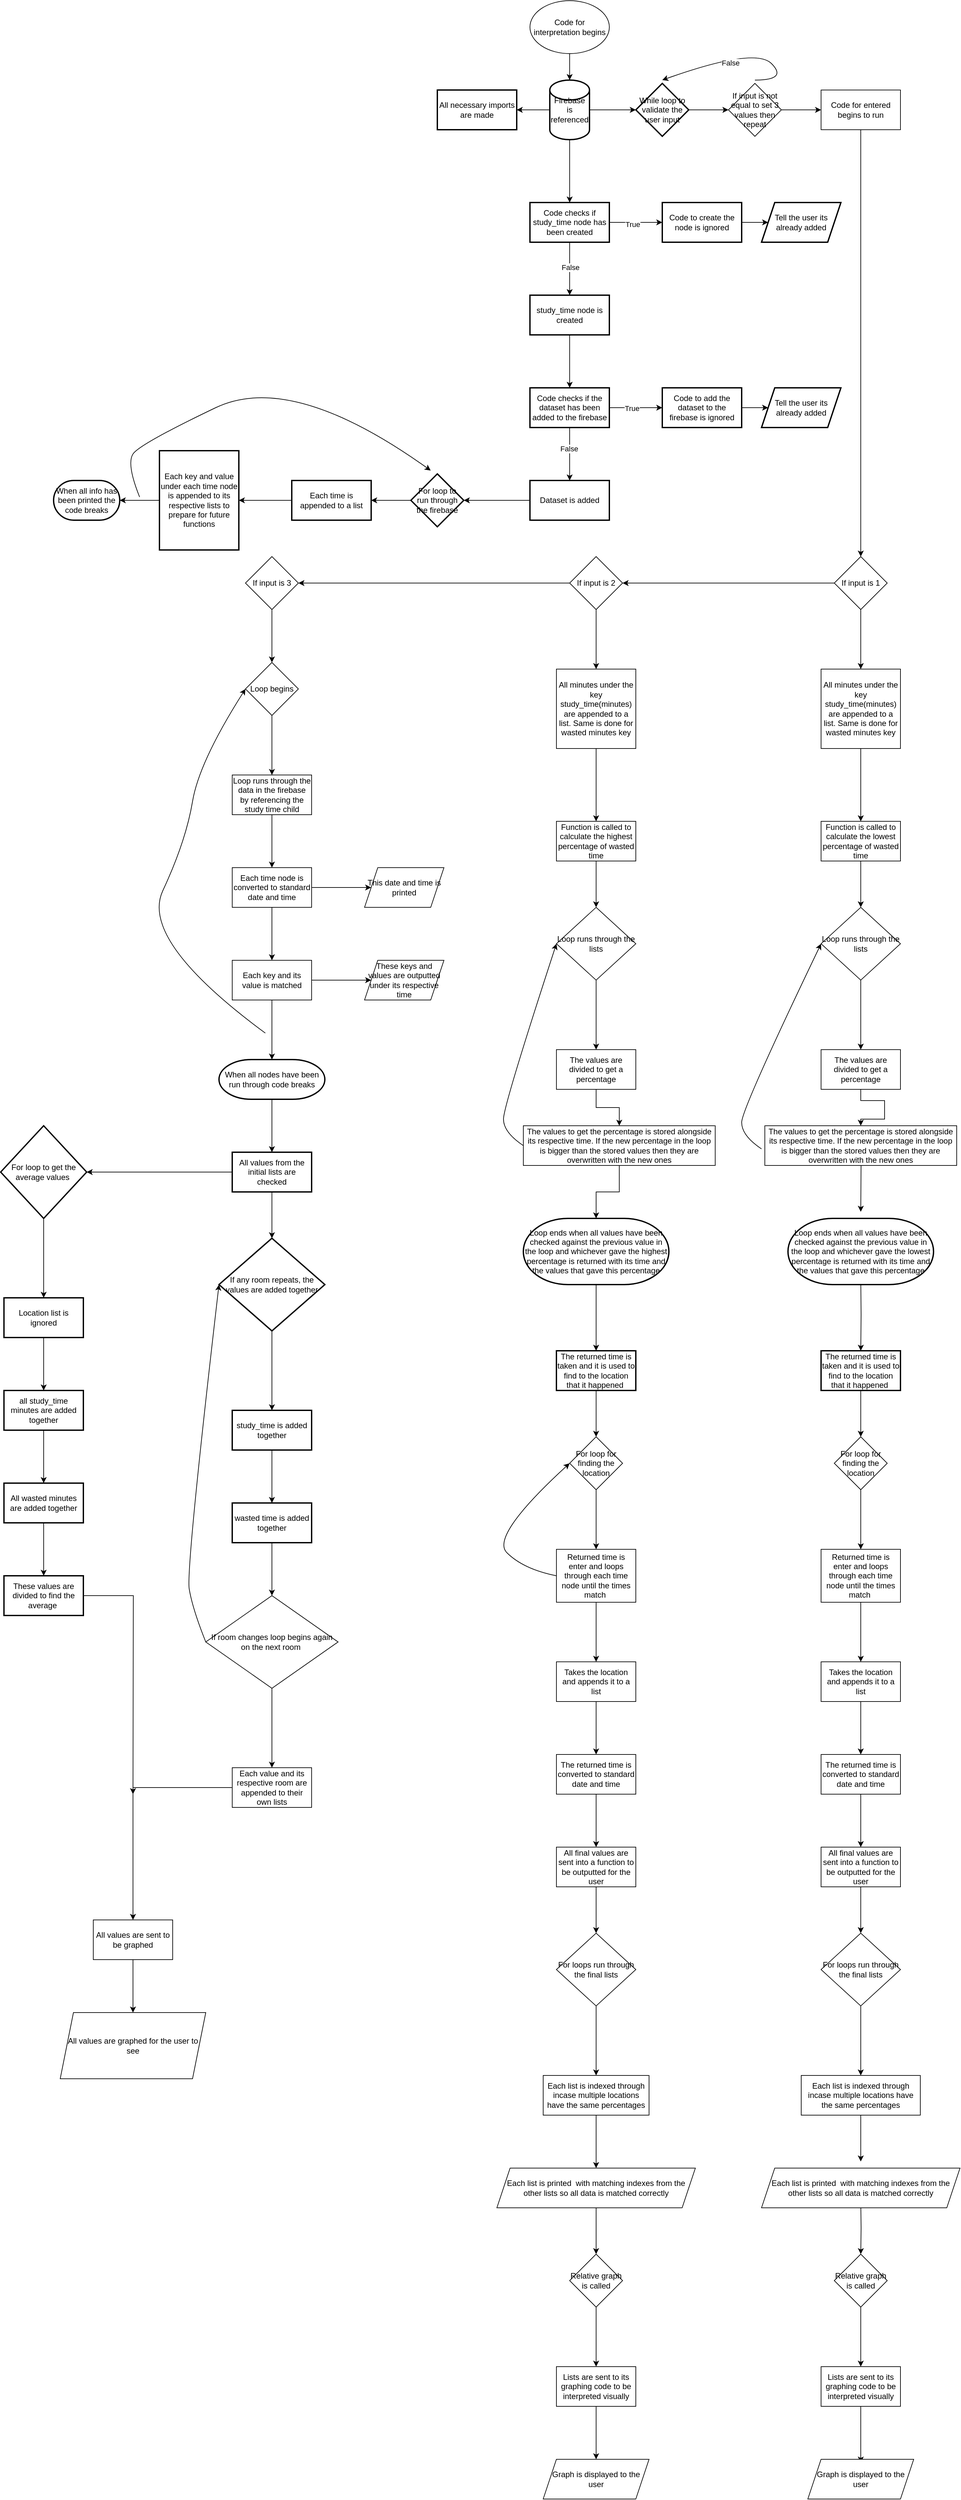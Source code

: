 <mxfile version="24.0.5" type="github">
  <diagram id="C5RBs43oDa-KdzZeNtuy" name="Page-1">
    <mxGraphModel dx="4014" dy="1733" grid="1" gridSize="10" guides="1" tooltips="1" connect="1" arrows="1" fold="1" page="1" pageScale="1" pageWidth="827" pageHeight="1169" math="0" shadow="0">
      <root>
        <mxCell id="WIyWlLk6GJQsqaUBKTNV-0" />
        <mxCell id="WIyWlLk6GJQsqaUBKTNV-1" parent="WIyWlLk6GJQsqaUBKTNV-0" />
        <mxCell id="PWgybjxWVGojU53wuNPH-79" value="Code for interpretation begins" style="ellipse;whiteSpace=wrap;html=1;" vertex="1" parent="WIyWlLk6GJQsqaUBKTNV-1">
          <mxGeometry x="100" y="40" width="120" height="80" as="geometry" />
        </mxCell>
        <mxCell id="PWgybjxWVGojU53wuNPH-83" value="" style="edgeStyle=orthogonalEdgeStyle;rounded=0;orthogonalLoop=1;jettySize=auto;html=1;" edge="1" parent="WIyWlLk6GJQsqaUBKTNV-1" source="PWgybjxWVGojU53wuNPH-80" target="PWgybjxWVGojU53wuNPH-82">
          <mxGeometry relative="1" as="geometry" />
        </mxCell>
        <mxCell id="PWgybjxWVGojU53wuNPH-100" value="" style="edgeStyle=orthogonalEdgeStyle;rounded=0;orthogonalLoop=1;jettySize=auto;html=1;" edge="1" parent="WIyWlLk6GJQsqaUBKTNV-1" source="PWgybjxWVGojU53wuNPH-80" target="PWgybjxWVGojU53wuNPH-99">
          <mxGeometry relative="1" as="geometry" />
        </mxCell>
        <mxCell id="PWgybjxWVGojU53wuNPH-265" value="" style="edgeStyle=orthogonalEdgeStyle;rounded=0;orthogonalLoop=1;jettySize=auto;html=1;" edge="1" parent="WIyWlLk6GJQsqaUBKTNV-1" source="PWgybjxWVGojU53wuNPH-80" target="PWgybjxWVGojU53wuNPH-264">
          <mxGeometry relative="1" as="geometry" />
        </mxCell>
        <mxCell id="PWgybjxWVGojU53wuNPH-80" value="Firebase is referenced" style="strokeWidth=2;html=1;shape=mxgraph.flowchart.database;whiteSpace=wrap;" vertex="1" parent="WIyWlLk6GJQsqaUBKTNV-1">
          <mxGeometry x="130" y="160" width="60" height="90" as="geometry" />
        </mxCell>
        <mxCell id="PWgybjxWVGojU53wuNPH-81" style="edgeStyle=orthogonalEdgeStyle;rounded=0;orthogonalLoop=1;jettySize=auto;html=1;entryX=0.5;entryY=0;entryDx=0;entryDy=0;entryPerimeter=0;" edge="1" parent="WIyWlLk6GJQsqaUBKTNV-1" source="PWgybjxWVGojU53wuNPH-79" target="PWgybjxWVGojU53wuNPH-80">
          <mxGeometry relative="1" as="geometry" />
        </mxCell>
        <mxCell id="PWgybjxWVGojU53wuNPH-85" value="" style="edgeStyle=orthogonalEdgeStyle;rounded=0;orthogonalLoop=1;jettySize=auto;html=1;" edge="1" parent="WIyWlLk6GJQsqaUBKTNV-1" source="PWgybjxWVGojU53wuNPH-82" target="PWgybjxWVGojU53wuNPH-84">
          <mxGeometry relative="1" as="geometry" />
        </mxCell>
        <mxCell id="PWgybjxWVGojU53wuNPH-86" value="False" style="edgeLabel;html=1;align=center;verticalAlign=middle;resizable=0;points=[];" vertex="1" connectable="0" parent="PWgybjxWVGojU53wuNPH-85">
          <mxGeometry x="-0.05" y="1" relative="1" as="geometry">
            <mxPoint as="offset" />
          </mxGeometry>
        </mxCell>
        <mxCell id="PWgybjxWVGojU53wuNPH-88" value="" style="edgeStyle=orthogonalEdgeStyle;rounded=0;orthogonalLoop=1;jettySize=auto;html=1;" edge="1" parent="WIyWlLk6GJQsqaUBKTNV-1" source="PWgybjxWVGojU53wuNPH-82" target="PWgybjxWVGojU53wuNPH-87">
          <mxGeometry relative="1" as="geometry" />
        </mxCell>
        <mxCell id="PWgybjxWVGojU53wuNPH-91" value="True" style="edgeLabel;html=1;align=center;verticalAlign=middle;resizable=0;points=[];" vertex="1" connectable="0" parent="PWgybjxWVGojU53wuNPH-88">
          <mxGeometry x="-0.125" y="-3" relative="1" as="geometry">
            <mxPoint as="offset" />
          </mxGeometry>
        </mxCell>
        <mxCell id="PWgybjxWVGojU53wuNPH-82" value="Code checks if study_time node has been created" style="whiteSpace=wrap;html=1;strokeWidth=2;" vertex="1" parent="WIyWlLk6GJQsqaUBKTNV-1">
          <mxGeometry x="100" y="345" width="120" height="60" as="geometry" />
        </mxCell>
        <mxCell id="PWgybjxWVGojU53wuNPH-90" value="" style="edgeStyle=orthogonalEdgeStyle;rounded=0;orthogonalLoop=1;jettySize=auto;html=1;" edge="1" parent="WIyWlLk6GJQsqaUBKTNV-1" source="PWgybjxWVGojU53wuNPH-84" target="PWgybjxWVGojU53wuNPH-89">
          <mxGeometry relative="1" as="geometry" />
        </mxCell>
        <mxCell id="PWgybjxWVGojU53wuNPH-84" value="study_time node is created" style="whiteSpace=wrap;html=1;strokeWidth=2;" vertex="1" parent="WIyWlLk6GJQsqaUBKTNV-1">
          <mxGeometry x="100" y="485" width="120" height="60" as="geometry" />
        </mxCell>
        <mxCell id="PWgybjxWVGojU53wuNPH-149" value="" style="edgeStyle=orthogonalEdgeStyle;rounded=0;orthogonalLoop=1;jettySize=auto;html=1;" edge="1" parent="WIyWlLk6GJQsqaUBKTNV-1" source="PWgybjxWVGojU53wuNPH-87" target="PWgybjxWVGojU53wuNPH-148">
          <mxGeometry relative="1" as="geometry" />
        </mxCell>
        <mxCell id="PWgybjxWVGojU53wuNPH-87" value="Code to create the node is ignored" style="whiteSpace=wrap;html=1;strokeWidth=2;" vertex="1" parent="WIyWlLk6GJQsqaUBKTNV-1">
          <mxGeometry x="300" y="345" width="120" height="60" as="geometry" />
        </mxCell>
        <mxCell id="PWgybjxWVGojU53wuNPH-93" value="" style="edgeStyle=orthogonalEdgeStyle;rounded=0;orthogonalLoop=1;jettySize=auto;html=1;" edge="1" parent="WIyWlLk6GJQsqaUBKTNV-1" source="PWgybjxWVGojU53wuNPH-89" target="PWgybjxWVGojU53wuNPH-92">
          <mxGeometry relative="1" as="geometry" />
        </mxCell>
        <mxCell id="PWgybjxWVGojU53wuNPH-94" value="False" style="edgeLabel;html=1;align=center;verticalAlign=middle;resizable=0;points=[];" vertex="1" connectable="0" parent="PWgybjxWVGojU53wuNPH-93">
          <mxGeometry x="-0.2" y="-1" relative="1" as="geometry">
            <mxPoint as="offset" />
          </mxGeometry>
        </mxCell>
        <mxCell id="PWgybjxWVGojU53wuNPH-96" value="" style="edgeStyle=orthogonalEdgeStyle;rounded=0;orthogonalLoop=1;jettySize=auto;html=1;" edge="1" parent="WIyWlLk6GJQsqaUBKTNV-1" source="PWgybjxWVGojU53wuNPH-89" target="PWgybjxWVGojU53wuNPH-95">
          <mxGeometry relative="1" as="geometry" />
        </mxCell>
        <mxCell id="PWgybjxWVGojU53wuNPH-145" value="True" style="edgeLabel;html=1;align=center;verticalAlign=middle;resizable=0;points=[];" vertex="1" connectable="0" parent="PWgybjxWVGojU53wuNPH-96">
          <mxGeometry x="-0.15" y="-1" relative="1" as="geometry">
            <mxPoint as="offset" />
          </mxGeometry>
        </mxCell>
        <mxCell id="PWgybjxWVGojU53wuNPH-89" value="Code checks if the dataset has been added to the firebase" style="whiteSpace=wrap;html=1;strokeWidth=2;" vertex="1" parent="WIyWlLk6GJQsqaUBKTNV-1">
          <mxGeometry x="100" y="625" width="120" height="60" as="geometry" />
        </mxCell>
        <mxCell id="PWgybjxWVGojU53wuNPH-116" value="" style="edgeStyle=orthogonalEdgeStyle;rounded=0;orthogonalLoop=1;jettySize=auto;html=1;" edge="1" parent="WIyWlLk6GJQsqaUBKTNV-1" source="PWgybjxWVGojU53wuNPH-92" target="PWgybjxWVGojU53wuNPH-115">
          <mxGeometry relative="1" as="geometry" />
        </mxCell>
        <mxCell id="PWgybjxWVGojU53wuNPH-92" value="Dataset is added" style="whiteSpace=wrap;html=1;strokeWidth=2;" vertex="1" parent="WIyWlLk6GJQsqaUBKTNV-1">
          <mxGeometry x="100" y="765" width="120" height="60" as="geometry" />
        </mxCell>
        <mxCell id="PWgybjxWVGojU53wuNPH-147" value="" style="edgeStyle=orthogonalEdgeStyle;rounded=0;orthogonalLoop=1;jettySize=auto;html=1;" edge="1" parent="WIyWlLk6GJQsqaUBKTNV-1" source="PWgybjxWVGojU53wuNPH-95" target="PWgybjxWVGojU53wuNPH-146">
          <mxGeometry relative="1" as="geometry" />
        </mxCell>
        <mxCell id="PWgybjxWVGojU53wuNPH-95" value="Code to add the dataset to the firebase is ignored" style="whiteSpace=wrap;html=1;strokeWidth=2;" vertex="1" parent="WIyWlLk6GJQsqaUBKTNV-1">
          <mxGeometry x="300" y="625" width="120" height="60" as="geometry" />
        </mxCell>
        <mxCell id="PWgybjxWVGojU53wuNPH-102" value="" style="edgeStyle=orthogonalEdgeStyle;rounded=0;orthogonalLoop=1;jettySize=auto;html=1;" edge="1" parent="WIyWlLk6GJQsqaUBKTNV-1" source="PWgybjxWVGojU53wuNPH-99">
          <mxGeometry relative="1" as="geometry">
            <mxPoint x="400" y="205" as="targetPoint" />
          </mxGeometry>
        </mxCell>
        <mxCell id="PWgybjxWVGojU53wuNPH-99" value="While loop to validate the user input" style="rhombus;whiteSpace=wrap;html=1;strokeWidth=2;" vertex="1" parent="WIyWlLk6GJQsqaUBKTNV-1">
          <mxGeometry x="260" y="165" width="80" height="80" as="geometry" />
        </mxCell>
        <mxCell id="PWgybjxWVGojU53wuNPH-108" value="" style="edgeStyle=orthogonalEdgeStyle;rounded=0;orthogonalLoop=1;jettySize=auto;html=1;" edge="1" parent="WIyWlLk6GJQsqaUBKTNV-1" source="PWgybjxWVGojU53wuNPH-103" target="PWgybjxWVGojU53wuNPH-107">
          <mxGeometry relative="1" as="geometry" />
        </mxCell>
        <mxCell id="PWgybjxWVGojU53wuNPH-103" value="If input is not equal to set 3 values then repeat" style="rhombus;whiteSpace=wrap;html=1;" vertex="1" parent="WIyWlLk6GJQsqaUBKTNV-1">
          <mxGeometry x="400" y="165" width="80" height="80" as="geometry" />
        </mxCell>
        <mxCell id="PWgybjxWVGojU53wuNPH-105" value="" style="curved=1;endArrow=classic;html=1;rounded=0;snapToPoint=1;" edge="1" parent="WIyWlLk6GJQsqaUBKTNV-1">
          <mxGeometry width="50" height="50" relative="1" as="geometry">
            <mxPoint x="440" y="160" as="sourcePoint" />
            <mxPoint x="300" y="160" as="targetPoint" />
            <Array as="points">
              <mxPoint x="490" y="160" />
              <mxPoint x="440" y="110" />
            </Array>
          </mxGeometry>
        </mxCell>
        <mxCell id="PWgybjxWVGojU53wuNPH-106" value="False" style="edgeLabel;html=1;align=center;verticalAlign=middle;resizable=0;points=[];" vertex="1" connectable="0" parent="PWgybjxWVGojU53wuNPH-105">
          <mxGeometry x="0.215" y="10" relative="1" as="geometry">
            <mxPoint as="offset" />
          </mxGeometry>
        </mxCell>
        <mxCell id="PWgybjxWVGojU53wuNPH-109" style="edgeStyle=orthogonalEdgeStyle;rounded=0;orthogonalLoop=1;jettySize=auto;html=1;" edge="1" parent="WIyWlLk6GJQsqaUBKTNV-1" source="PWgybjxWVGojU53wuNPH-107">
          <mxGeometry relative="1" as="geometry">
            <mxPoint x="600" y="880" as="targetPoint" />
          </mxGeometry>
        </mxCell>
        <mxCell id="PWgybjxWVGojU53wuNPH-107" value="Code for entered begins to run" style="whiteSpace=wrap;html=1;" vertex="1" parent="WIyWlLk6GJQsqaUBKTNV-1">
          <mxGeometry x="540" y="175" width="120" height="60" as="geometry" />
        </mxCell>
        <mxCell id="PWgybjxWVGojU53wuNPH-112" value="" style="edgeStyle=orthogonalEdgeStyle;rounded=0;orthogonalLoop=1;jettySize=auto;html=1;" edge="1" parent="WIyWlLk6GJQsqaUBKTNV-1" source="PWgybjxWVGojU53wuNPH-110" target="PWgybjxWVGojU53wuNPH-111">
          <mxGeometry relative="1" as="geometry" />
        </mxCell>
        <mxCell id="PWgybjxWVGojU53wuNPH-258" style="edgeStyle=orthogonalEdgeStyle;rounded=0;orthogonalLoop=1;jettySize=auto;html=1;entryX=0.5;entryY=0;entryDx=0;entryDy=0;" edge="1" parent="WIyWlLk6GJQsqaUBKTNV-1" source="PWgybjxWVGojU53wuNPH-110" target="PWgybjxWVGojU53wuNPH-228">
          <mxGeometry relative="1" as="geometry" />
        </mxCell>
        <mxCell id="PWgybjxWVGojU53wuNPH-110" value="If input is 1" style="rhombus;whiteSpace=wrap;html=1;" vertex="1" parent="WIyWlLk6GJQsqaUBKTNV-1">
          <mxGeometry x="560" y="880" width="80" height="80" as="geometry" />
        </mxCell>
        <mxCell id="PWgybjxWVGojU53wuNPH-114" value="" style="edgeStyle=orthogonalEdgeStyle;rounded=0;orthogonalLoop=1;jettySize=auto;html=1;" edge="1" parent="WIyWlLk6GJQsqaUBKTNV-1" source="PWgybjxWVGojU53wuNPH-111" target="PWgybjxWVGojU53wuNPH-113">
          <mxGeometry relative="1" as="geometry" />
        </mxCell>
        <mxCell id="PWgybjxWVGojU53wuNPH-151" value="" style="edgeStyle=orthogonalEdgeStyle;rounded=0;orthogonalLoop=1;jettySize=auto;html=1;" edge="1" parent="WIyWlLk6GJQsqaUBKTNV-1" source="PWgybjxWVGojU53wuNPH-111" target="PWgybjxWVGojU53wuNPH-150">
          <mxGeometry relative="1" as="geometry" />
        </mxCell>
        <mxCell id="PWgybjxWVGojU53wuNPH-111" value="If input is 2" style="rhombus;whiteSpace=wrap;html=1;" vertex="1" parent="WIyWlLk6GJQsqaUBKTNV-1">
          <mxGeometry x="160" y="880" width="80" height="80" as="geometry" />
        </mxCell>
        <mxCell id="PWgybjxWVGojU53wuNPH-131" value="" style="edgeStyle=orthogonalEdgeStyle;rounded=0;orthogonalLoop=1;jettySize=auto;html=1;" edge="1" parent="WIyWlLk6GJQsqaUBKTNV-1" source="PWgybjxWVGojU53wuNPH-113" target="PWgybjxWVGojU53wuNPH-130">
          <mxGeometry relative="1" as="geometry" />
        </mxCell>
        <mxCell id="PWgybjxWVGojU53wuNPH-113" value="If input is 3" style="rhombus;whiteSpace=wrap;html=1;" vertex="1" parent="WIyWlLk6GJQsqaUBKTNV-1">
          <mxGeometry x="-330" y="880" width="80" height="80" as="geometry" />
        </mxCell>
        <mxCell id="PWgybjxWVGojU53wuNPH-118" value="" style="edgeStyle=orthogonalEdgeStyle;rounded=0;orthogonalLoop=1;jettySize=auto;html=1;" edge="1" parent="WIyWlLk6GJQsqaUBKTNV-1" source="PWgybjxWVGojU53wuNPH-115" target="PWgybjxWVGojU53wuNPH-117">
          <mxGeometry relative="1" as="geometry" />
        </mxCell>
        <mxCell id="PWgybjxWVGojU53wuNPH-115" value="For loop to run through the firebase" style="rhombus;whiteSpace=wrap;html=1;strokeWidth=2;" vertex="1" parent="WIyWlLk6GJQsqaUBKTNV-1">
          <mxGeometry x="-80" y="755" width="80" height="80" as="geometry" />
        </mxCell>
        <mxCell id="PWgybjxWVGojU53wuNPH-122" value="" style="edgeStyle=orthogonalEdgeStyle;rounded=0;orthogonalLoop=1;jettySize=auto;html=1;" edge="1" parent="WIyWlLk6GJQsqaUBKTNV-1" source="PWgybjxWVGojU53wuNPH-117" target="PWgybjxWVGojU53wuNPH-121">
          <mxGeometry relative="1" as="geometry" />
        </mxCell>
        <mxCell id="PWgybjxWVGojU53wuNPH-117" value="Each time is appended to a list" style="whiteSpace=wrap;html=1;strokeWidth=2;" vertex="1" parent="WIyWlLk6GJQsqaUBKTNV-1">
          <mxGeometry x="-260" y="765" width="120" height="60" as="geometry" />
        </mxCell>
        <mxCell id="PWgybjxWVGojU53wuNPH-121" value="Each key and value under each time node is appended to its respective lists to prepare for future functions" style="whiteSpace=wrap;html=1;strokeWidth=2;" vertex="1" parent="WIyWlLk6GJQsqaUBKTNV-1">
          <mxGeometry x="-460" y="720" width="120" height="150" as="geometry" />
        </mxCell>
        <mxCell id="PWgybjxWVGojU53wuNPH-125" value="When all info has been printed the code breaks" style="strokeWidth=2;html=1;shape=mxgraph.flowchart.terminator;whiteSpace=wrap;" vertex="1" parent="WIyWlLk6GJQsqaUBKTNV-1">
          <mxGeometry x="-620" y="765" width="100" height="60" as="geometry" />
        </mxCell>
        <mxCell id="PWgybjxWVGojU53wuNPH-126" style="edgeStyle=orthogonalEdgeStyle;rounded=0;orthogonalLoop=1;jettySize=auto;html=1;entryX=1;entryY=0.5;entryDx=0;entryDy=0;entryPerimeter=0;" edge="1" parent="WIyWlLk6GJQsqaUBKTNV-1" source="PWgybjxWVGojU53wuNPH-121" target="PWgybjxWVGojU53wuNPH-125">
          <mxGeometry relative="1" as="geometry" />
        </mxCell>
        <mxCell id="PWgybjxWVGojU53wuNPH-127" value="" style="curved=1;endArrow=classic;html=1;rounded=0;" edge="1" parent="WIyWlLk6GJQsqaUBKTNV-1">
          <mxGeometry width="50" height="50" relative="1" as="geometry">
            <mxPoint x="-490" y="790" as="sourcePoint" />
            <mxPoint x="-50" y="750" as="targetPoint" />
            <Array as="points">
              <mxPoint x="-510" y="740" />
              <mxPoint x="-490" y="710" />
              <mxPoint x="-260" y="600" />
            </Array>
          </mxGeometry>
        </mxCell>
        <mxCell id="PWgybjxWVGojU53wuNPH-133" value="" style="edgeStyle=orthogonalEdgeStyle;rounded=0;orthogonalLoop=1;jettySize=auto;html=1;" edge="1" parent="WIyWlLk6GJQsqaUBKTNV-1" source="PWgybjxWVGojU53wuNPH-130" target="PWgybjxWVGojU53wuNPH-132">
          <mxGeometry relative="1" as="geometry" />
        </mxCell>
        <mxCell id="PWgybjxWVGojU53wuNPH-130" value="Loop begins" style="rhombus;whiteSpace=wrap;html=1;" vertex="1" parent="WIyWlLk6GJQsqaUBKTNV-1">
          <mxGeometry x="-330" y="1040" width="80" height="80" as="geometry" />
        </mxCell>
        <mxCell id="PWgybjxWVGojU53wuNPH-135" value="" style="edgeStyle=orthogonalEdgeStyle;rounded=0;orthogonalLoop=1;jettySize=auto;html=1;" edge="1" parent="WIyWlLk6GJQsqaUBKTNV-1" source="PWgybjxWVGojU53wuNPH-132" target="PWgybjxWVGojU53wuNPH-134">
          <mxGeometry relative="1" as="geometry" />
        </mxCell>
        <mxCell id="PWgybjxWVGojU53wuNPH-132" value="Loop runs through the data in the firebase by referencing the study time child" style="whiteSpace=wrap;html=1;" vertex="1" parent="WIyWlLk6GJQsqaUBKTNV-1">
          <mxGeometry x="-350" y="1210" width="120" height="60" as="geometry" />
        </mxCell>
        <mxCell id="PWgybjxWVGojU53wuNPH-137" value="" style="edgeStyle=orthogonalEdgeStyle;rounded=0;orthogonalLoop=1;jettySize=auto;html=1;" edge="1" parent="WIyWlLk6GJQsqaUBKTNV-1" source="PWgybjxWVGojU53wuNPH-134" target="PWgybjxWVGojU53wuNPH-136">
          <mxGeometry relative="1" as="geometry" />
        </mxCell>
        <mxCell id="PWgybjxWVGojU53wuNPH-139" value="" style="edgeStyle=orthogonalEdgeStyle;rounded=0;orthogonalLoop=1;jettySize=auto;html=1;" edge="1" parent="WIyWlLk6GJQsqaUBKTNV-1" source="PWgybjxWVGojU53wuNPH-134" target="PWgybjxWVGojU53wuNPH-138">
          <mxGeometry relative="1" as="geometry" />
        </mxCell>
        <mxCell id="PWgybjxWVGojU53wuNPH-134" value="Each time node is converted to standard date and time" style="whiteSpace=wrap;html=1;" vertex="1" parent="WIyWlLk6GJQsqaUBKTNV-1">
          <mxGeometry x="-350" y="1350" width="120" height="60" as="geometry" />
        </mxCell>
        <mxCell id="PWgybjxWVGojU53wuNPH-136" value="This date and time is printed" style="shape=parallelogram;perimeter=parallelogramPerimeter;whiteSpace=wrap;html=1;fixedSize=1;" vertex="1" parent="WIyWlLk6GJQsqaUBKTNV-1">
          <mxGeometry x="-150" y="1350" width="120" height="60" as="geometry" />
        </mxCell>
        <mxCell id="PWgybjxWVGojU53wuNPH-141" value="" style="edgeStyle=orthogonalEdgeStyle;rounded=0;orthogonalLoop=1;jettySize=auto;html=1;" edge="1" parent="WIyWlLk6GJQsqaUBKTNV-1" source="PWgybjxWVGojU53wuNPH-138" target="PWgybjxWVGojU53wuNPH-140">
          <mxGeometry relative="1" as="geometry" />
        </mxCell>
        <mxCell id="PWgybjxWVGojU53wuNPH-138" value="Each key and its value is matched" style="whiteSpace=wrap;html=1;" vertex="1" parent="WIyWlLk6GJQsqaUBKTNV-1">
          <mxGeometry x="-350" y="1490" width="120" height="60" as="geometry" />
        </mxCell>
        <mxCell id="PWgybjxWVGojU53wuNPH-140" value="These keys and values are outputted under its respective time" style="shape=parallelogram;perimeter=parallelogramPerimeter;whiteSpace=wrap;html=1;fixedSize=1;" vertex="1" parent="WIyWlLk6GJQsqaUBKTNV-1">
          <mxGeometry x="-150" y="1490" width="120" height="60" as="geometry" />
        </mxCell>
        <mxCell id="PWgybjxWVGojU53wuNPH-195" value="" style="edgeStyle=orthogonalEdgeStyle;rounded=0;orthogonalLoop=1;jettySize=auto;html=1;" edge="1" parent="WIyWlLk6GJQsqaUBKTNV-1" source="PWgybjxWVGojU53wuNPH-142" target="PWgybjxWVGojU53wuNPH-194">
          <mxGeometry relative="1" as="geometry" />
        </mxCell>
        <mxCell id="PWgybjxWVGojU53wuNPH-142" value="When all nodes have been run through code breaks" style="strokeWidth=2;html=1;shape=mxgraph.flowchart.terminator;whiteSpace=wrap;" vertex="1" parent="WIyWlLk6GJQsqaUBKTNV-1">
          <mxGeometry x="-370" y="1640" width="160" height="60" as="geometry" />
        </mxCell>
        <mxCell id="PWgybjxWVGojU53wuNPH-143" style="edgeStyle=orthogonalEdgeStyle;rounded=0;orthogonalLoop=1;jettySize=auto;html=1;entryX=0.5;entryY=0;entryDx=0;entryDy=0;entryPerimeter=0;" edge="1" parent="WIyWlLk6GJQsqaUBKTNV-1" source="PWgybjxWVGojU53wuNPH-138" target="PWgybjxWVGojU53wuNPH-142">
          <mxGeometry relative="1" as="geometry" />
        </mxCell>
        <mxCell id="PWgybjxWVGojU53wuNPH-144" value="" style="curved=1;endArrow=classic;html=1;rounded=0;entryX=0;entryY=0.5;entryDx=0;entryDy=0;" edge="1" parent="WIyWlLk6GJQsqaUBKTNV-1" target="PWgybjxWVGojU53wuNPH-130">
          <mxGeometry width="50" height="50" relative="1" as="geometry">
            <mxPoint x="-300" y="1600" as="sourcePoint" />
            <mxPoint x="-490" y="1070" as="targetPoint" />
            <Array as="points">
              <mxPoint x="-490" y="1460" />
              <mxPoint x="-420" y="1310" />
              <mxPoint x="-400" y="1190" />
            </Array>
          </mxGeometry>
        </mxCell>
        <mxCell id="PWgybjxWVGojU53wuNPH-146" value="Tell the user its already added" style="shape=parallelogram;perimeter=parallelogramPerimeter;whiteSpace=wrap;html=1;fixedSize=1;strokeWidth=2;" vertex="1" parent="WIyWlLk6GJQsqaUBKTNV-1">
          <mxGeometry x="450" y="625" width="120" height="60" as="geometry" />
        </mxCell>
        <mxCell id="PWgybjxWVGojU53wuNPH-148" value="Tell the user its already added" style="shape=parallelogram;perimeter=parallelogramPerimeter;whiteSpace=wrap;html=1;fixedSize=1;strokeWidth=2;" vertex="1" parent="WIyWlLk6GJQsqaUBKTNV-1">
          <mxGeometry x="450" y="345" width="120" height="60" as="geometry" />
        </mxCell>
        <mxCell id="PWgybjxWVGojU53wuNPH-153" value="" style="edgeStyle=orthogonalEdgeStyle;rounded=0;orthogonalLoop=1;jettySize=auto;html=1;" edge="1" parent="WIyWlLk6GJQsqaUBKTNV-1" source="PWgybjxWVGojU53wuNPH-150" target="PWgybjxWVGojU53wuNPH-152">
          <mxGeometry relative="1" as="geometry" />
        </mxCell>
        <mxCell id="PWgybjxWVGojU53wuNPH-150" value="All minutes under the key study_time(minutes) are appended to a list. Same is done for wasted minutes key" style="whiteSpace=wrap;html=1;" vertex="1" parent="WIyWlLk6GJQsqaUBKTNV-1">
          <mxGeometry x="140" y="1050" width="120" height="120" as="geometry" />
        </mxCell>
        <mxCell id="PWgybjxWVGojU53wuNPH-157" value="" style="edgeStyle=orthogonalEdgeStyle;rounded=0;orthogonalLoop=1;jettySize=auto;html=1;" edge="1" parent="WIyWlLk6GJQsqaUBKTNV-1" source="PWgybjxWVGojU53wuNPH-152" target="PWgybjxWVGojU53wuNPH-156">
          <mxGeometry relative="1" as="geometry" />
        </mxCell>
        <mxCell id="PWgybjxWVGojU53wuNPH-152" value="Function is called to calculate the highest percentage of wasted time" style="whiteSpace=wrap;html=1;" vertex="1" parent="WIyWlLk6GJQsqaUBKTNV-1">
          <mxGeometry x="140" y="1280" width="120" height="60" as="geometry" />
        </mxCell>
        <mxCell id="PWgybjxWVGojU53wuNPH-159" value="" style="edgeStyle=orthogonalEdgeStyle;rounded=0;orthogonalLoop=1;jettySize=auto;html=1;" edge="1" parent="WIyWlLk6GJQsqaUBKTNV-1" source="PWgybjxWVGojU53wuNPH-156" target="PWgybjxWVGojU53wuNPH-158">
          <mxGeometry relative="1" as="geometry" />
        </mxCell>
        <mxCell id="PWgybjxWVGojU53wuNPH-156" value="Loop runs through the lists" style="rhombus;whiteSpace=wrap;html=1;" vertex="1" parent="WIyWlLk6GJQsqaUBKTNV-1">
          <mxGeometry x="140" y="1410" width="120" height="110" as="geometry" />
        </mxCell>
        <mxCell id="PWgybjxWVGojU53wuNPH-161" value="" style="edgeStyle=orthogonalEdgeStyle;rounded=0;orthogonalLoop=1;jettySize=auto;html=1;" edge="1" parent="WIyWlLk6GJQsqaUBKTNV-1" source="PWgybjxWVGojU53wuNPH-158" target="PWgybjxWVGojU53wuNPH-160">
          <mxGeometry relative="1" as="geometry" />
        </mxCell>
        <mxCell id="PWgybjxWVGojU53wuNPH-158" value="The values are divided to get a percentage" style="whiteSpace=wrap;html=1;" vertex="1" parent="WIyWlLk6GJQsqaUBKTNV-1">
          <mxGeometry x="140" y="1625" width="120" height="60" as="geometry" />
        </mxCell>
        <mxCell id="PWgybjxWVGojU53wuNPH-160" value="The values to get the percentage is stored alongside its respective time. If the new percentage in the loop is bigger than the stored values then they are overwritten with the new ones" style="whiteSpace=wrap;html=1;" vertex="1" parent="WIyWlLk6GJQsqaUBKTNV-1">
          <mxGeometry x="90" y="1740" width="290" height="60" as="geometry" />
        </mxCell>
        <mxCell id="PWgybjxWVGojU53wuNPH-162" value="" style="curved=1;endArrow=classic;html=1;rounded=0;exitX=0;exitY=0.5;exitDx=0;exitDy=0;entryX=0;entryY=0.5;entryDx=0;entryDy=0;" edge="1" parent="WIyWlLk6GJQsqaUBKTNV-1" source="PWgybjxWVGojU53wuNPH-160" target="PWgybjxWVGojU53wuNPH-156">
          <mxGeometry width="50" height="50" relative="1" as="geometry">
            <mxPoint x="60" y="1760" as="sourcePoint" />
            <mxPoint x="110" y="1710" as="targetPoint" />
            <Array as="points">
              <mxPoint x="60" y="1750" />
              <mxPoint x="60" y="1710" />
            </Array>
          </mxGeometry>
        </mxCell>
        <mxCell id="PWgybjxWVGojU53wuNPH-166" value="" style="edgeStyle=orthogonalEdgeStyle;rounded=0;orthogonalLoop=1;jettySize=auto;html=1;" edge="1" parent="WIyWlLk6GJQsqaUBKTNV-1" source="PWgybjxWVGojU53wuNPH-163" target="PWgybjxWVGojU53wuNPH-165">
          <mxGeometry relative="1" as="geometry" />
        </mxCell>
        <mxCell id="PWgybjxWVGojU53wuNPH-163" value="Loop ends when all values have been checked against the previous value in the loop and whichever gave the highest percentage is returned with its time and the values that gave this percentage" style="strokeWidth=2;html=1;shape=mxgraph.flowchart.terminator;whiteSpace=wrap;" vertex="1" parent="WIyWlLk6GJQsqaUBKTNV-1">
          <mxGeometry x="90" y="1880" width="220" height="100" as="geometry" />
        </mxCell>
        <mxCell id="PWgybjxWVGojU53wuNPH-164" style="edgeStyle=orthogonalEdgeStyle;rounded=0;orthogonalLoop=1;jettySize=auto;html=1;entryX=0.5;entryY=0;entryDx=0;entryDy=0;entryPerimeter=0;" edge="1" parent="WIyWlLk6GJQsqaUBKTNV-1" source="PWgybjxWVGojU53wuNPH-160" target="PWgybjxWVGojU53wuNPH-163">
          <mxGeometry relative="1" as="geometry" />
        </mxCell>
        <mxCell id="PWgybjxWVGojU53wuNPH-168" value="" style="edgeStyle=orthogonalEdgeStyle;rounded=0;orthogonalLoop=1;jettySize=auto;html=1;" edge="1" parent="WIyWlLk6GJQsqaUBKTNV-1" source="PWgybjxWVGojU53wuNPH-165">
          <mxGeometry relative="1" as="geometry">
            <mxPoint x="200" y="2210.0" as="targetPoint" />
          </mxGeometry>
        </mxCell>
        <mxCell id="PWgybjxWVGojU53wuNPH-165" value="The returned time is taken and it is used to find to the location that it happened&amp;nbsp;" style="whiteSpace=wrap;html=1;strokeWidth=2;" vertex="1" parent="WIyWlLk6GJQsqaUBKTNV-1">
          <mxGeometry x="140" y="2080" width="120" height="60" as="geometry" />
        </mxCell>
        <mxCell id="PWgybjxWVGojU53wuNPH-171" value="" style="edgeStyle=orthogonalEdgeStyle;rounded=0;orthogonalLoop=1;jettySize=auto;html=1;" edge="1" parent="WIyWlLk6GJQsqaUBKTNV-1" source="PWgybjxWVGojU53wuNPH-169" target="PWgybjxWVGojU53wuNPH-170">
          <mxGeometry relative="1" as="geometry" />
        </mxCell>
        <mxCell id="PWgybjxWVGojU53wuNPH-169" value="For loop for finding the location" style="rhombus;whiteSpace=wrap;html=1;" vertex="1" parent="WIyWlLk6GJQsqaUBKTNV-1">
          <mxGeometry x="160" y="2210" width="80" height="80" as="geometry" />
        </mxCell>
        <mxCell id="PWgybjxWVGojU53wuNPH-174" value="" style="edgeStyle=orthogonalEdgeStyle;rounded=0;orthogonalLoop=1;jettySize=auto;html=1;" edge="1" parent="WIyWlLk6GJQsqaUBKTNV-1" source="PWgybjxWVGojU53wuNPH-170" target="PWgybjxWVGojU53wuNPH-173">
          <mxGeometry relative="1" as="geometry" />
        </mxCell>
        <mxCell id="PWgybjxWVGojU53wuNPH-170" value="Returned time is enter and loops through each time node until the times match&amp;nbsp;" style="whiteSpace=wrap;html=1;" vertex="1" parent="WIyWlLk6GJQsqaUBKTNV-1">
          <mxGeometry x="140" y="2380" width="120" height="80" as="geometry" />
        </mxCell>
        <mxCell id="PWgybjxWVGojU53wuNPH-177" value="" style="edgeStyle=orthogonalEdgeStyle;rounded=0;orthogonalLoop=1;jettySize=auto;html=1;" edge="1" parent="WIyWlLk6GJQsqaUBKTNV-1" source="PWgybjxWVGojU53wuNPH-173" target="PWgybjxWVGojU53wuNPH-176">
          <mxGeometry relative="1" as="geometry" />
        </mxCell>
        <mxCell id="PWgybjxWVGojU53wuNPH-173" value="Takes the location and appends it to a list" style="whiteSpace=wrap;html=1;" vertex="1" parent="WIyWlLk6GJQsqaUBKTNV-1">
          <mxGeometry x="140" y="2550" width="120" height="60" as="geometry" />
        </mxCell>
        <mxCell id="PWgybjxWVGojU53wuNPH-175" value="" style="curved=1;endArrow=classic;html=1;rounded=0;exitX=0;exitY=0.5;exitDx=0;exitDy=0;entryX=0;entryY=0.5;entryDx=0;entryDy=0;" edge="1" parent="WIyWlLk6GJQsqaUBKTNV-1" source="PWgybjxWVGojU53wuNPH-170" target="PWgybjxWVGojU53wuNPH-169">
          <mxGeometry width="50" height="50" relative="1" as="geometry">
            <mxPoint x="40" y="2410" as="sourcePoint" />
            <mxPoint x="90" y="2360" as="targetPoint" />
            <Array as="points">
              <mxPoint x="90" y="2410" />
              <mxPoint x="40" y="2360" />
            </Array>
          </mxGeometry>
        </mxCell>
        <mxCell id="PWgybjxWVGojU53wuNPH-179" value="" style="edgeStyle=orthogonalEdgeStyle;rounded=0;orthogonalLoop=1;jettySize=auto;html=1;" edge="1" parent="WIyWlLk6GJQsqaUBKTNV-1" source="PWgybjxWVGojU53wuNPH-176" target="PWgybjxWVGojU53wuNPH-178">
          <mxGeometry relative="1" as="geometry" />
        </mxCell>
        <mxCell id="PWgybjxWVGojU53wuNPH-176" value="The returned time is converted to standard date and time" style="whiteSpace=wrap;html=1;" vertex="1" parent="WIyWlLk6GJQsqaUBKTNV-1">
          <mxGeometry x="140" y="2690" width="120" height="60" as="geometry" />
        </mxCell>
        <mxCell id="PWgybjxWVGojU53wuNPH-181" value="" style="edgeStyle=orthogonalEdgeStyle;rounded=0;orthogonalLoop=1;jettySize=auto;html=1;" edge="1" parent="WIyWlLk6GJQsqaUBKTNV-1" source="PWgybjxWVGojU53wuNPH-178" target="PWgybjxWVGojU53wuNPH-180">
          <mxGeometry relative="1" as="geometry" />
        </mxCell>
        <mxCell id="PWgybjxWVGojU53wuNPH-178" value="All final values are sent into a function to be outputted for the user" style="whiteSpace=wrap;html=1;" vertex="1" parent="WIyWlLk6GJQsqaUBKTNV-1">
          <mxGeometry x="140" y="2830" width="120" height="60" as="geometry" />
        </mxCell>
        <mxCell id="PWgybjxWVGojU53wuNPH-183" value="" style="edgeStyle=orthogonalEdgeStyle;rounded=0;orthogonalLoop=1;jettySize=auto;html=1;" edge="1" parent="WIyWlLk6GJQsqaUBKTNV-1" source="PWgybjxWVGojU53wuNPH-180" target="PWgybjxWVGojU53wuNPH-182">
          <mxGeometry relative="1" as="geometry" />
        </mxCell>
        <mxCell id="PWgybjxWVGojU53wuNPH-180" value="For loops run through the final lists" style="rhombus;whiteSpace=wrap;html=1;" vertex="1" parent="WIyWlLk6GJQsqaUBKTNV-1">
          <mxGeometry x="140" y="2960" width="120" height="110" as="geometry" />
        </mxCell>
        <mxCell id="PWgybjxWVGojU53wuNPH-185" value="" style="edgeStyle=orthogonalEdgeStyle;rounded=0;orthogonalLoop=1;jettySize=auto;html=1;" edge="1" parent="WIyWlLk6GJQsqaUBKTNV-1" source="PWgybjxWVGojU53wuNPH-182" target="PWgybjxWVGojU53wuNPH-184">
          <mxGeometry relative="1" as="geometry" />
        </mxCell>
        <mxCell id="PWgybjxWVGojU53wuNPH-182" value="Each list is indexed through incase multiple locations have the same percentages" style="whiteSpace=wrap;html=1;" vertex="1" parent="WIyWlLk6GJQsqaUBKTNV-1">
          <mxGeometry x="120" y="3175" width="160" height="60" as="geometry" />
        </mxCell>
        <mxCell id="PWgybjxWVGojU53wuNPH-187" value="" style="edgeStyle=orthogonalEdgeStyle;rounded=0;orthogonalLoop=1;jettySize=auto;html=1;" edge="1" parent="WIyWlLk6GJQsqaUBKTNV-1" source="PWgybjxWVGojU53wuNPH-184" target="PWgybjxWVGojU53wuNPH-186">
          <mxGeometry relative="1" as="geometry" />
        </mxCell>
        <mxCell id="PWgybjxWVGojU53wuNPH-184" value="Each list is printed&amp;nbsp; with matching indexes from the other lists so all data is matched correctly" style="shape=parallelogram;perimeter=parallelogramPerimeter;whiteSpace=wrap;html=1;fixedSize=1;" vertex="1" parent="WIyWlLk6GJQsqaUBKTNV-1">
          <mxGeometry x="50" y="3315" width="300" height="60" as="geometry" />
        </mxCell>
        <mxCell id="PWgybjxWVGojU53wuNPH-189" value="" style="edgeStyle=orthogonalEdgeStyle;rounded=0;orthogonalLoop=1;jettySize=auto;html=1;" edge="1" parent="WIyWlLk6GJQsqaUBKTNV-1" source="PWgybjxWVGojU53wuNPH-186" target="PWgybjxWVGojU53wuNPH-188">
          <mxGeometry relative="1" as="geometry" />
        </mxCell>
        <mxCell id="PWgybjxWVGojU53wuNPH-186" value="Relative graph is called" style="rhombus;whiteSpace=wrap;html=1;" vertex="1" parent="WIyWlLk6GJQsqaUBKTNV-1">
          <mxGeometry x="160" y="3445" width="80" height="80" as="geometry" />
        </mxCell>
        <mxCell id="PWgybjxWVGojU53wuNPH-193" value="" style="edgeStyle=orthogonalEdgeStyle;rounded=0;orthogonalLoop=1;jettySize=auto;html=1;" edge="1" parent="WIyWlLk6GJQsqaUBKTNV-1" source="PWgybjxWVGojU53wuNPH-188" target="PWgybjxWVGojU53wuNPH-192">
          <mxGeometry relative="1" as="geometry" />
        </mxCell>
        <mxCell id="PWgybjxWVGojU53wuNPH-188" value="Lists are sent to its graphing code to be interpreted visually" style="whiteSpace=wrap;html=1;" vertex="1" parent="WIyWlLk6GJQsqaUBKTNV-1">
          <mxGeometry x="140" y="3615" width="120" height="60" as="geometry" />
        </mxCell>
        <mxCell id="PWgybjxWVGojU53wuNPH-192" value="Graph is displayed to the user" style="shape=parallelogram;perimeter=parallelogramPerimeter;whiteSpace=wrap;html=1;fixedSize=1;" vertex="1" parent="WIyWlLk6GJQsqaUBKTNV-1">
          <mxGeometry x="120" y="3755" width="160" height="60" as="geometry" />
        </mxCell>
        <mxCell id="PWgybjxWVGojU53wuNPH-199" value="" style="edgeStyle=orthogonalEdgeStyle;rounded=0;orthogonalLoop=1;jettySize=auto;html=1;" edge="1" parent="WIyWlLk6GJQsqaUBKTNV-1" source="PWgybjxWVGojU53wuNPH-194" target="PWgybjxWVGojU53wuNPH-198">
          <mxGeometry relative="1" as="geometry" />
        </mxCell>
        <mxCell id="PWgybjxWVGojU53wuNPH-213" value="" style="edgeStyle=orthogonalEdgeStyle;rounded=0;orthogonalLoop=1;jettySize=auto;html=1;" edge="1" parent="WIyWlLk6GJQsqaUBKTNV-1" source="PWgybjxWVGojU53wuNPH-194" target="PWgybjxWVGojU53wuNPH-212">
          <mxGeometry relative="1" as="geometry" />
        </mxCell>
        <mxCell id="PWgybjxWVGojU53wuNPH-194" value="All values from the initial lists are checked" style="whiteSpace=wrap;html=1;strokeWidth=2;" vertex="1" parent="WIyWlLk6GJQsqaUBKTNV-1">
          <mxGeometry x="-350" y="1780" width="120" height="60" as="geometry" />
        </mxCell>
        <mxCell id="PWgybjxWVGojU53wuNPH-201" value="" style="edgeStyle=orthogonalEdgeStyle;rounded=0;orthogonalLoop=1;jettySize=auto;html=1;" edge="1" parent="WIyWlLk6GJQsqaUBKTNV-1" source="PWgybjxWVGojU53wuNPH-198" target="PWgybjxWVGojU53wuNPH-200">
          <mxGeometry relative="1" as="geometry" />
        </mxCell>
        <mxCell id="PWgybjxWVGojU53wuNPH-198" value="If any room repeats, the values are added together" style="rhombus;whiteSpace=wrap;html=1;strokeWidth=2;" vertex="1" parent="WIyWlLk6GJQsqaUBKTNV-1">
          <mxGeometry x="-370" y="1910" width="160" height="140" as="geometry" />
        </mxCell>
        <mxCell id="PWgybjxWVGojU53wuNPH-203" value="" style="edgeStyle=orthogonalEdgeStyle;rounded=0;orthogonalLoop=1;jettySize=auto;html=1;" edge="1" parent="WIyWlLk6GJQsqaUBKTNV-1" source="PWgybjxWVGojU53wuNPH-200" target="PWgybjxWVGojU53wuNPH-202">
          <mxGeometry relative="1" as="geometry" />
        </mxCell>
        <mxCell id="PWgybjxWVGojU53wuNPH-200" value="study_time is added together" style="whiteSpace=wrap;html=1;strokeWidth=2;" vertex="1" parent="WIyWlLk6GJQsqaUBKTNV-1">
          <mxGeometry x="-350" y="2170" width="120" height="60" as="geometry" />
        </mxCell>
        <mxCell id="PWgybjxWVGojU53wuNPH-205" value="" style="edgeStyle=orthogonalEdgeStyle;rounded=0;orthogonalLoop=1;jettySize=auto;html=1;" edge="1" parent="WIyWlLk6GJQsqaUBKTNV-1" source="PWgybjxWVGojU53wuNPH-202">
          <mxGeometry relative="1" as="geometry">
            <mxPoint x="-290" y="2450.0" as="targetPoint" />
          </mxGeometry>
        </mxCell>
        <mxCell id="PWgybjxWVGojU53wuNPH-202" value="wasted time is added together" style="whiteSpace=wrap;html=1;strokeWidth=2;" vertex="1" parent="WIyWlLk6GJQsqaUBKTNV-1">
          <mxGeometry x="-350" y="2310" width="120" height="60" as="geometry" />
        </mxCell>
        <mxCell id="PWgybjxWVGojU53wuNPH-209" value="" style="edgeStyle=orthogonalEdgeStyle;rounded=0;orthogonalLoop=1;jettySize=auto;html=1;" edge="1" parent="WIyWlLk6GJQsqaUBKTNV-1" source="PWgybjxWVGojU53wuNPH-206" target="PWgybjxWVGojU53wuNPH-208">
          <mxGeometry relative="1" as="geometry" />
        </mxCell>
        <mxCell id="PWgybjxWVGojU53wuNPH-206" value="If room changes loop begins again on the next room&amp;nbsp;" style="rhombus;whiteSpace=wrap;html=1;" vertex="1" parent="WIyWlLk6GJQsqaUBKTNV-1">
          <mxGeometry x="-390" y="2450" width="200" height="140" as="geometry" />
        </mxCell>
        <mxCell id="PWgybjxWVGojU53wuNPH-207" value="" style="curved=1;endArrow=classic;html=1;rounded=0;exitX=0;exitY=0.5;exitDx=0;exitDy=0;entryX=0;entryY=0.5;entryDx=0;entryDy=0;" edge="1" parent="WIyWlLk6GJQsqaUBKTNV-1" source="PWgybjxWVGojU53wuNPH-206" target="PWgybjxWVGojU53wuNPH-198">
          <mxGeometry width="50" height="50" relative="1" as="geometry">
            <mxPoint x="-490" y="2480" as="sourcePoint" />
            <mxPoint x="-440" y="2430" as="targetPoint" />
            <Array as="points">
              <mxPoint x="-410" y="2470" />
              <mxPoint x="-420" y="2410" />
            </Array>
          </mxGeometry>
        </mxCell>
        <mxCell id="PWgybjxWVGojU53wuNPH-223" value="" style="edgeStyle=orthogonalEdgeStyle;rounded=0;orthogonalLoop=1;jettySize=auto;html=1;" edge="1" parent="WIyWlLk6GJQsqaUBKTNV-1" source="PWgybjxWVGojU53wuNPH-208" target="PWgybjxWVGojU53wuNPH-222">
          <mxGeometry relative="1" as="geometry" />
        </mxCell>
        <mxCell id="PWgybjxWVGojU53wuNPH-208" value="Each value and its respective room are appended to their own lists" style="whiteSpace=wrap;html=1;" vertex="1" parent="WIyWlLk6GJQsqaUBKTNV-1">
          <mxGeometry x="-350" y="2710" width="120" height="60" as="geometry" />
        </mxCell>
        <mxCell id="PWgybjxWVGojU53wuNPH-215" value="" style="edgeStyle=orthogonalEdgeStyle;rounded=0;orthogonalLoop=1;jettySize=auto;html=1;" edge="1" parent="WIyWlLk6GJQsqaUBKTNV-1" source="PWgybjxWVGojU53wuNPH-212" target="PWgybjxWVGojU53wuNPH-214">
          <mxGeometry relative="1" as="geometry" />
        </mxCell>
        <mxCell id="PWgybjxWVGojU53wuNPH-212" value="For loop to get the average values&amp;nbsp;" style="rhombus;whiteSpace=wrap;html=1;strokeWidth=2;" vertex="1" parent="WIyWlLk6GJQsqaUBKTNV-1">
          <mxGeometry x="-700" y="1740" width="130" height="140" as="geometry" />
        </mxCell>
        <mxCell id="PWgybjxWVGojU53wuNPH-217" value="" style="edgeStyle=orthogonalEdgeStyle;rounded=0;orthogonalLoop=1;jettySize=auto;html=1;" edge="1" parent="WIyWlLk6GJQsqaUBKTNV-1" source="PWgybjxWVGojU53wuNPH-214" target="PWgybjxWVGojU53wuNPH-216">
          <mxGeometry relative="1" as="geometry" />
        </mxCell>
        <mxCell id="PWgybjxWVGojU53wuNPH-214" value="Location list is ignored" style="whiteSpace=wrap;html=1;strokeWidth=2;" vertex="1" parent="WIyWlLk6GJQsqaUBKTNV-1">
          <mxGeometry x="-695" y="2000" width="120" height="60" as="geometry" />
        </mxCell>
        <mxCell id="PWgybjxWVGojU53wuNPH-219" value="" style="edgeStyle=orthogonalEdgeStyle;rounded=0;orthogonalLoop=1;jettySize=auto;html=1;" edge="1" parent="WIyWlLk6GJQsqaUBKTNV-1" source="PWgybjxWVGojU53wuNPH-216" target="PWgybjxWVGojU53wuNPH-218">
          <mxGeometry relative="1" as="geometry" />
        </mxCell>
        <mxCell id="PWgybjxWVGojU53wuNPH-216" value="all study_time minutes are added together" style="whiteSpace=wrap;html=1;strokeWidth=2;" vertex="1" parent="WIyWlLk6GJQsqaUBKTNV-1">
          <mxGeometry x="-695" y="2140" width="120" height="60" as="geometry" />
        </mxCell>
        <mxCell id="PWgybjxWVGojU53wuNPH-221" value="" style="edgeStyle=orthogonalEdgeStyle;rounded=0;orthogonalLoop=1;jettySize=auto;html=1;" edge="1" parent="WIyWlLk6GJQsqaUBKTNV-1" source="PWgybjxWVGojU53wuNPH-218" target="PWgybjxWVGojU53wuNPH-220">
          <mxGeometry relative="1" as="geometry" />
        </mxCell>
        <mxCell id="PWgybjxWVGojU53wuNPH-218" value="All wasted minutes are added together" style="whiteSpace=wrap;html=1;strokeWidth=2;" vertex="1" parent="WIyWlLk6GJQsqaUBKTNV-1">
          <mxGeometry x="-695" y="2280" width="120" height="60" as="geometry" />
        </mxCell>
        <mxCell id="PWgybjxWVGojU53wuNPH-224" style="edgeStyle=orthogonalEdgeStyle;rounded=0;orthogonalLoop=1;jettySize=auto;html=1;" edge="1" parent="WIyWlLk6GJQsqaUBKTNV-1" source="PWgybjxWVGojU53wuNPH-220">
          <mxGeometry relative="1" as="geometry">
            <mxPoint x="-500" y="2750" as="targetPoint" />
          </mxGeometry>
        </mxCell>
        <mxCell id="PWgybjxWVGojU53wuNPH-220" value="These values are divided to find the average&amp;nbsp;" style="whiteSpace=wrap;html=1;strokeWidth=2;" vertex="1" parent="WIyWlLk6GJQsqaUBKTNV-1">
          <mxGeometry x="-695" y="2420" width="120" height="60" as="geometry" />
        </mxCell>
        <mxCell id="PWgybjxWVGojU53wuNPH-226" value="" style="edgeStyle=orthogonalEdgeStyle;rounded=0;orthogonalLoop=1;jettySize=auto;html=1;" edge="1" parent="WIyWlLk6GJQsqaUBKTNV-1" source="PWgybjxWVGojU53wuNPH-222" target="PWgybjxWVGojU53wuNPH-225">
          <mxGeometry relative="1" as="geometry" />
        </mxCell>
        <mxCell id="PWgybjxWVGojU53wuNPH-222" value="All values are sent to be graphed" style="whiteSpace=wrap;html=1;" vertex="1" parent="WIyWlLk6GJQsqaUBKTNV-1">
          <mxGeometry x="-560" y="2940" width="120" height="60" as="geometry" />
        </mxCell>
        <mxCell id="PWgybjxWVGojU53wuNPH-225" value="All values are graphed for the user to see" style="shape=parallelogram;perimeter=parallelogramPerimeter;whiteSpace=wrap;html=1;fixedSize=1;" vertex="1" parent="WIyWlLk6GJQsqaUBKTNV-1">
          <mxGeometry x="-610" y="3080" width="220" height="100" as="geometry" />
        </mxCell>
        <mxCell id="PWgybjxWVGojU53wuNPH-227" value="" style="edgeStyle=orthogonalEdgeStyle;rounded=0;orthogonalLoop=1;jettySize=auto;html=1;" edge="1" source="PWgybjxWVGojU53wuNPH-228" target="PWgybjxWVGojU53wuNPH-230" parent="WIyWlLk6GJQsqaUBKTNV-1">
          <mxGeometry relative="1" as="geometry" />
        </mxCell>
        <mxCell id="PWgybjxWVGojU53wuNPH-228" value="All minutes under the key study_time(minutes) are appended to a list. Same is done for wasted minutes key" style="whiteSpace=wrap;html=1;" vertex="1" parent="WIyWlLk6GJQsqaUBKTNV-1">
          <mxGeometry x="540" y="1050" width="120" height="120" as="geometry" />
        </mxCell>
        <mxCell id="PWgybjxWVGojU53wuNPH-229" value="" style="edgeStyle=orthogonalEdgeStyle;rounded=0;orthogonalLoop=1;jettySize=auto;html=1;" edge="1" source="PWgybjxWVGojU53wuNPH-230" target="PWgybjxWVGojU53wuNPH-232" parent="WIyWlLk6GJQsqaUBKTNV-1">
          <mxGeometry relative="1" as="geometry" />
        </mxCell>
        <mxCell id="PWgybjxWVGojU53wuNPH-230" value="Function is called to calculate the lowest percentage of wasted time" style="whiteSpace=wrap;html=1;" vertex="1" parent="WIyWlLk6GJQsqaUBKTNV-1">
          <mxGeometry x="540" y="1280" width="120" height="60" as="geometry" />
        </mxCell>
        <mxCell id="PWgybjxWVGojU53wuNPH-231" value="" style="edgeStyle=orthogonalEdgeStyle;rounded=0;orthogonalLoop=1;jettySize=auto;html=1;" edge="1" source="PWgybjxWVGojU53wuNPH-232" target="PWgybjxWVGojU53wuNPH-234" parent="WIyWlLk6GJQsqaUBKTNV-1">
          <mxGeometry relative="1" as="geometry" />
        </mxCell>
        <mxCell id="PWgybjxWVGojU53wuNPH-232" value="Loop runs through the lists" style="rhombus;whiteSpace=wrap;html=1;" vertex="1" parent="WIyWlLk6GJQsqaUBKTNV-1">
          <mxGeometry x="540" y="1410" width="120" height="110" as="geometry" />
        </mxCell>
        <mxCell id="PWgybjxWVGojU53wuNPH-233" value="" style="edgeStyle=orthogonalEdgeStyle;rounded=0;orthogonalLoop=1;jettySize=auto;html=1;entryX=0.5;entryY=0;entryDx=0;entryDy=0;" edge="1" source="PWgybjxWVGojU53wuNPH-234" parent="WIyWlLk6GJQsqaUBKTNV-1" target="PWgybjxWVGojU53wuNPH-260">
          <mxGeometry relative="1" as="geometry">
            <mxPoint x="635" y="1730" as="targetPoint" />
            <Array as="points">
              <mxPoint x="600" y="1702" />
              <mxPoint x="636" y="1702" />
              <mxPoint x="636" y="1730" />
              <mxPoint x="600" y="1730" />
            </Array>
          </mxGeometry>
        </mxCell>
        <mxCell id="PWgybjxWVGojU53wuNPH-234" value="The values are divided to get a percentage" style="whiteSpace=wrap;html=1;" vertex="1" parent="WIyWlLk6GJQsqaUBKTNV-1">
          <mxGeometry x="540" y="1625" width="120" height="60" as="geometry" />
        </mxCell>
        <mxCell id="PWgybjxWVGojU53wuNPH-235" value="" style="edgeStyle=orthogonalEdgeStyle;rounded=0;orthogonalLoop=1;jettySize=auto;html=1;" edge="1" target="PWgybjxWVGojU53wuNPH-238" parent="WIyWlLk6GJQsqaUBKTNV-1">
          <mxGeometry relative="1" as="geometry">
            <mxPoint x="600" y="1970" as="sourcePoint" />
          </mxGeometry>
        </mxCell>
        <mxCell id="PWgybjxWVGojU53wuNPH-236" style="edgeStyle=orthogonalEdgeStyle;rounded=0;orthogonalLoop=1;jettySize=auto;html=1;entryX=0.5;entryY=0;entryDx=0;entryDy=0;entryPerimeter=0;" edge="1" parent="WIyWlLk6GJQsqaUBKTNV-1">
          <mxGeometry relative="1" as="geometry">
            <mxPoint x="635" y="1790" as="sourcePoint" />
            <mxPoint x="600" y="1870" as="targetPoint" />
          </mxGeometry>
        </mxCell>
        <mxCell id="PWgybjxWVGojU53wuNPH-237" value="" style="edgeStyle=orthogonalEdgeStyle;rounded=0;orthogonalLoop=1;jettySize=auto;html=1;entryX=0.5;entryY=0;entryDx=0;entryDy=0;" edge="1" source="PWgybjxWVGojU53wuNPH-238" parent="WIyWlLk6GJQsqaUBKTNV-1" target="PWgybjxWVGojU53wuNPH-240">
          <mxGeometry relative="1" as="geometry">
            <mxPoint x="600" y="2200.0" as="targetPoint" />
          </mxGeometry>
        </mxCell>
        <mxCell id="PWgybjxWVGojU53wuNPH-238" value="The returned time is taken and it is used to find to the location that it happened&amp;nbsp;" style="whiteSpace=wrap;html=1;strokeWidth=2;" vertex="1" parent="WIyWlLk6GJQsqaUBKTNV-1">
          <mxGeometry x="540" y="2080" width="120" height="60" as="geometry" />
        </mxCell>
        <mxCell id="PWgybjxWVGojU53wuNPH-239" value="" style="edgeStyle=orthogonalEdgeStyle;rounded=0;orthogonalLoop=1;jettySize=auto;html=1;" edge="1" source="PWgybjxWVGojU53wuNPH-240" target="PWgybjxWVGojU53wuNPH-242" parent="WIyWlLk6GJQsqaUBKTNV-1">
          <mxGeometry relative="1" as="geometry" />
        </mxCell>
        <mxCell id="PWgybjxWVGojU53wuNPH-240" value="For loop for finding the location" style="rhombus;whiteSpace=wrap;html=1;" vertex="1" parent="WIyWlLk6GJQsqaUBKTNV-1">
          <mxGeometry x="560" y="2210" width="80" height="80" as="geometry" />
        </mxCell>
        <mxCell id="PWgybjxWVGojU53wuNPH-241" value="" style="edgeStyle=orthogonalEdgeStyle;rounded=0;orthogonalLoop=1;jettySize=auto;html=1;" edge="1" source="PWgybjxWVGojU53wuNPH-242" target="PWgybjxWVGojU53wuNPH-244" parent="WIyWlLk6GJQsqaUBKTNV-1">
          <mxGeometry relative="1" as="geometry" />
        </mxCell>
        <mxCell id="PWgybjxWVGojU53wuNPH-242" value="Returned time is enter and loops through each time node until the times match&amp;nbsp;" style="whiteSpace=wrap;html=1;" vertex="1" parent="WIyWlLk6GJQsqaUBKTNV-1">
          <mxGeometry x="540" y="2380" width="120" height="80" as="geometry" />
        </mxCell>
        <mxCell id="PWgybjxWVGojU53wuNPH-243" value="" style="edgeStyle=orthogonalEdgeStyle;rounded=0;orthogonalLoop=1;jettySize=auto;html=1;" edge="1" source="PWgybjxWVGojU53wuNPH-244" target="PWgybjxWVGojU53wuNPH-246" parent="WIyWlLk6GJQsqaUBKTNV-1">
          <mxGeometry relative="1" as="geometry" />
        </mxCell>
        <mxCell id="PWgybjxWVGojU53wuNPH-244" value="Takes the location and appends it to a list" style="whiteSpace=wrap;html=1;" vertex="1" parent="WIyWlLk6GJQsqaUBKTNV-1">
          <mxGeometry x="540" y="2550" width="120" height="60" as="geometry" />
        </mxCell>
        <mxCell id="PWgybjxWVGojU53wuNPH-245" value="" style="edgeStyle=orthogonalEdgeStyle;rounded=0;orthogonalLoop=1;jettySize=auto;html=1;" edge="1" source="PWgybjxWVGojU53wuNPH-246" target="PWgybjxWVGojU53wuNPH-248" parent="WIyWlLk6GJQsqaUBKTNV-1">
          <mxGeometry relative="1" as="geometry" />
        </mxCell>
        <mxCell id="PWgybjxWVGojU53wuNPH-246" value="The returned time is converted to standard date and time" style="whiteSpace=wrap;html=1;" vertex="1" parent="WIyWlLk6GJQsqaUBKTNV-1">
          <mxGeometry x="540" y="2690" width="120" height="60" as="geometry" />
        </mxCell>
        <mxCell id="PWgybjxWVGojU53wuNPH-247" value="" style="edgeStyle=orthogonalEdgeStyle;rounded=0;orthogonalLoop=1;jettySize=auto;html=1;" edge="1" source="PWgybjxWVGojU53wuNPH-248" target="PWgybjxWVGojU53wuNPH-250" parent="WIyWlLk6GJQsqaUBKTNV-1">
          <mxGeometry relative="1" as="geometry" />
        </mxCell>
        <mxCell id="PWgybjxWVGojU53wuNPH-248" value="All final values are sent into a function to be outputted for the user" style="whiteSpace=wrap;html=1;" vertex="1" parent="WIyWlLk6GJQsqaUBKTNV-1">
          <mxGeometry x="540" y="2830" width="120" height="60" as="geometry" />
        </mxCell>
        <mxCell id="PWgybjxWVGojU53wuNPH-249" value="" style="edgeStyle=orthogonalEdgeStyle;rounded=0;orthogonalLoop=1;jettySize=auto;html=1;" edge="1" source="PWgybjxWVGojU53wuNPH-250" target="PWgybjxWVGojU53wuNPH-252" parent="WIyWlLk6GJQsqaUBKTNV-1">
          <mxGeometry relative="1" as="geometry" />
        </mxCell>
        <mxCell id="PWgybjxWVGojU53wuNPH-250" value="For loops run through the final lists" style="rhombus;whiteSpace=wrap;html=1;" vertex="1" parent="WIyWlLk6GJQsqaUBKTNV-1">
          <mxGeometry x="540" y="2960" width="120" height="110" as="geometry" />
        </mxCell>
        <mxCell id="PWgybjxWVGojU53wuNPH-251" value="" style="edgeStyle=orthogonalEdgeStyle;rounded=0;orthogonalLoop=1;jettySize=auto;html=1;" edge="1" source="PWgybjxWVGojU53wuNPH-252" parent="WIyWlLk6GJQsqaUBKTNV-1">
          <mxGeometry relative="1" as="geometry">
            <mxPoint x="600" y="3305" as="targetPoint" />
          </mxGeometry>
        </mxCell>
        <mxCell id="PWgybjxWVGojU53wuNPH-252" value="Each list is indexed through incase multiple locations have the same percentages" style="whiteSpace=wrap;html=1;" vertex="1" parent="WIyWlLk6GJQsqaUBKTNV-1">
          <mxGeometry x="510" y="3175" width="180" height="60" as="geometry" />
        </mxCell>
        <mxCell id="PWgybjxWVGojU53wuNPH-253" value="" style="edgeStyle=orthogonalEdgeStyle;rounded=0;orthogonalLoop=1;jettySize=auto;html=1;" edge="1" target="PWgybjxWVGojU53wuNPH-255" parent="WIyWlLk6GJQsqaUBKTNV-1">
          <mxGeometry relative="1" as="geometry">
            <mxPoint x="600" y="3365" as="sourcePoint" />
          </mxGeometry>
        </mxCell>
        <mxCell id="PWgybjxWVGojU53wuNPH-254" value="" style="edgeStyle=orthogonalEdgeStyle;rounded=0;orthogonalLoop=1;jettySize=auto;html=1;" edge="1" source="PWgybjxWVGojU53wuNPH-255" target="PWgybjxWVGojU53wuNPH-257" parent="WIyWlLk6GJQsqaUBKTNV-1">
          <mxGeometry relative="1" as="geometry" />
        </mxCell>
        <mxCell id="PWgybjxWVGojU53wuNPH-255" value="Relative graph is called" style="rhombus;whiteSpace=wrap;html=1;" vertex="1" parent="WIyWlLk6GJQsqaUBKTNV-1">
          <mxGeometry x="560" y="3445" width="80" height="80" as="geometry" />
        </mxCell>
        <mxCell id="PWgybjxWVGojU53wuNPH-256" value="" style="edgeStyle=orthogonalEdgeStyle;rounded=0;orthogonalLoop=1;jettySize=auto;html=1;entryX=0.5;entryY=0.083;entryDx=0;entryDy=0;entryPerimeter=0;" edge="1" source="PWgybjxWVGojU53wuNPH-257" parent="WIyWlLk6GJQsqaUBKTNV-1" target="PWgybjxWVGojU53wuNPH-263">
          <mxGeometry relative="1" as="geometry">
            <mxPoint x="600" y="3745" as="targetPoint" />
          </mxGeometry>
        </mxCell>
        <mxCell id="PWgybjxWVGojU53wuNPH-257" value="Lists are sent to its graphing code to be interpreted visually" style="whiteSpace=wrap;html=1;" vertex="1" parent="WIyWlLk6GJQsqaUBKTNV-1">
          <mxGeometry x="540" y="3615" width="120" height="60" as="geometry" />
        </mxCell>
        <mxCell id="PWgybjxWVGojU53wuNPH-259" value="Loop ends when all values have been checked against the previous value in the loop and whichever gave the lowest percentage is returned with its time and the values that gave this percentage" style="strokeWidth=2;html=1;shape=mxgraph.flowchart.terminator;whiteSpace=wrap;" vertex="1" parent="WIyWlLk6GJQsqaUBKTNV-1">
          <mxGeometry x="490" y="1880" width="220" height="100" as="geometry" />
        </mxCell>
        <mxCell id="PWgybjxWVGojU53wuNPH-260" value="The values to get the percentage is stored alongside its respective time. If the new percentage in the loop is bigger than the stored values then they are overwritten with the new ones" style="whiteSpace=wrap;html=1;" vertex="1" parent="WIyWlLk6GJQsqaUBKTNV-1">
          <mxGeometry x="455" y="1740" width="290" height="60" as="geometry" />
        </mxCell>
        <mxCell id="PWgybjxWVGojU53wuNPH-261" value="" style="curved=1;endArrow=classic;html=1;rounded=0;exitX=0;exitY=0.5;exitDx=0;exitDy=0;entryX=0;entryY=0.5;entryDx=0;entryDy=0;" edge="1" parent="WIyWlLk6GJQsqaUBKTNV-1" target="PWgybjxWVGojU53wuNPH-232">
          <mxGeometry width="50" height="50" relative="1" as="geometry">
            <mxPoint x="450" y="1775" as="sourcePoint" />
            <mxPoint x="500" y="1470" as="targetPoint" />
            <Array as="points">
              <mxPoint x="420" y="1755" />
              <mxPoint x="420" y="1715" />
            </Array>
          </mxGeometry>
        </mxCell>
        <mxCell id="PWgybjxWVGojU53wuNPH-262" value="Each list is printed&amp;nbsp; with matching indexes from the other lists so all data is matched correctly" style="shape=parallelogram;perimeter=parallelogramPerimeter;whiteSpace=wrap;html=1;fixedSize=1;" vertex="1" parent="WIyWlLk6GJQsqaUBKTNV-1">
          <mxGeometry x="450" y="3315" width="300" height="60" as="geometry" />
        </mxCell>
        <mxCell id="PWgybjxWVGojU53wuNPH-263" value="Graph is displayed to the user" style="shape=parallelogram;perimeter=parallelogramPerimeter;whiteSpace=wrap;html=1;fixedSize=1;" vertex="1" parent="WIyWlLk6GJQsqaUBKTNV-1">
          <mxGeometry x="520" y="3755" width="160" height="60" as="geometry" />
        </mxCell>
        <mxCell id="PWgybjxWVGojU53wuNPH-264" value="All necessary imports are made" style="whiteSpace=wrap;html=1;strokeWidth=2;" vertex="1" parent="WIyWlLk6GJQsqaUBKTNV-1">
          <mxGeometry x="-40" y="175" width="120" height="60" as="geometry" />
        </mxCell>
      </root>
    </mxGraphModel>
  </diagram>
</mxfile>
